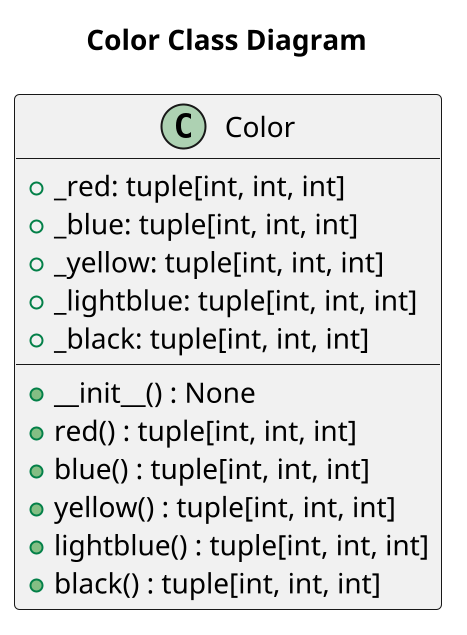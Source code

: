 @startuml
scale 2
title "Color Class Diagram"
class Color {
    +__init__() : None
    +_red: tuple[int, int, int]
    +_blue: tuple[int, int, int]
    +_yellow: tuple[int, int, int]
    +_lightblue: tuple[int, int, int]
    +_black: tuple[int, int, int]

    +red() : tuple[int, int, int]
    +blue() : tuple[int, int, int]
    +yellow() : tuple[int, int, int]
    +lightblue() : tuple[int, int, int]
    +black() : tuple[int, int, int]
}
@enduml